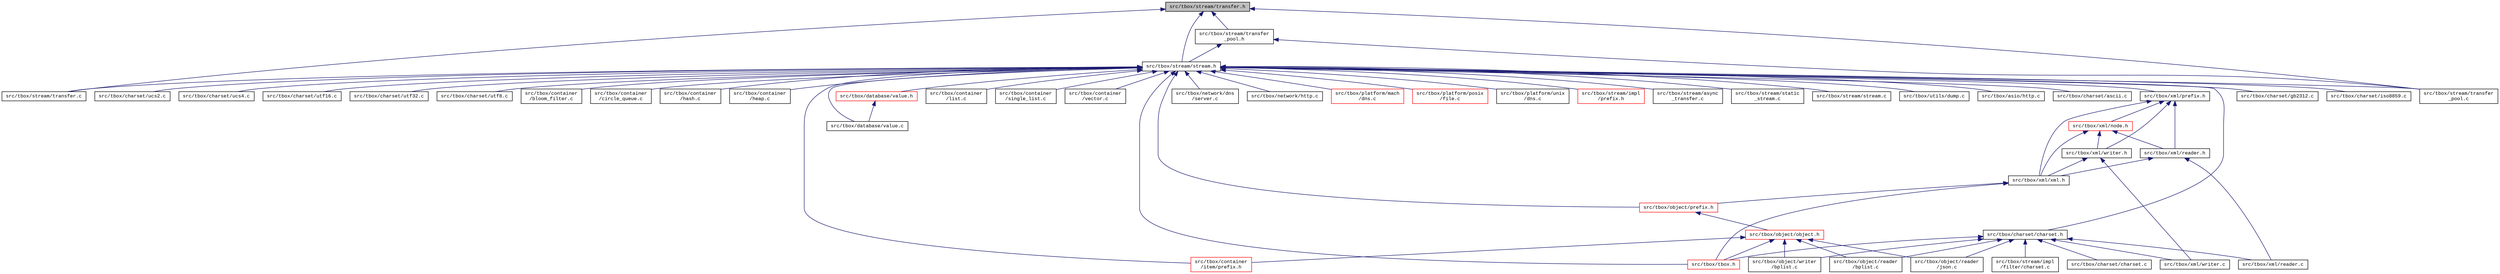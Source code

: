 digraph "src/tbox/stream/transfer.h"
{
  edge [fontname="CourierNew",fontsize="10",labelfontname="CourierNew",labelfontsize="10"];
  node [fontname="CourierNew",fontsize="10",shape=record];
  Node1 [label="src/tbox/stream/transfer.h",height=0.2,width=0.4,color="black", fillcolor="grey75", style="filled" fontcolor="black"];
  Node1 -> Node2 [dir="back",color="midnightblue",fontsize="10",style="solid",fontname="CourierNew"];
  Node2 [label="src/tbox/stream/stream.h",height=0.2,width=0.4,color="black", fillcolor="white", style="filled",URL="$d8/d95/stream_8h.html"];
  Node2 -> Node3 [dir="back",color="midnightblue",fontsize="10",style="solid",fontname="CourierNew"];
  Node3 [label="src/tbox/asio/http.c",height=0.2,width=0.4,color="black", fillcolor="white", style="filled",URL="$dc/d2c/asio_2http_8c_source.html"];
  Node2 -> Node4 [dir="back",color="midnightblue",fontsize="10",style="solid",fontname="CourierNew"];
  Node4 [label="src/tbox/charset/ascii.c",height=0.2,width=0.4,color="black", fillcolor="white", style="filled",URL="$df/dfa/ascii_8c.html"];
  Node2 -> Node5 [dir="back",color="midnightblue",fontsize="10",style="solid",fontname="CourierNew"];
  Node5 [label="src/tbox/charset/charset.h",height=0.2,width=0.4,color="black", fillcolor="white", style="filled",URL="$d5/dae/charset_8h.html"];
  Node5 -> Node6 [dir="back",color="midnightblue",fontsize="10",style="solid",fontname="CourierNew"];
  Node6 [label="src/tbox/charset/charset.c",height=0.2,width=0.4,color="black", fillcolor="white", style="filled",URL="$db/d0c/charset_2charset_8c_source.html"];
  Node5 -> Node7 [dir="back",color="midnightblue",fontsize="10",style="solid",fontname="CourierNew"];
  Node7 [label="src/tbox/object/reader\l/bplist.c",height=0.2,width=0.4,color="black", fillcolor="white", style="filled",URL="$de/de8/reader_2bplist_8c_source.html"];
  Node5 -> Node8 [dir="back",color="midnightblue",fontsize="10",style="solid",fontname="CourierNew"];
  Node8 [label="src/tbox/object/reader\l/json.c",height=0.2,width=0.4,color="black", fillcolor="white", style="filled",URL="$dc/d4c/reader_2json_8c_source.html"];
  Node5 -> Node9 [dir="back",color="midnightblue",fontsize="10",style="solid",fontname="CourierNew"];
  Node9 [label="src/tbox/object/writer\l/bplist.c",height=0.2,width=0.4,color="black", fillcolor="white", style="filled",URL="$d2/d54/writer_2bplist_8c_source.html"];
  Node5 -> Node10 [dir="back",color="midnightblue",fontsize="10",style="solid",fontname="CourierNew"];
  Node10 [label="src/tbox/stream/impl\l/filter/charset.c",height=0.2,width=0.4,color="black", fillcolor="white", style="filled",URL="$da/d1d/stream_2impl_2filter_2charset_8c_source.html"];
  Node5 -> Node11 [dir="back",color="midnightblue",fontsize="10",style="solid",fontname="CourierNew"];
  Node11 [label="src/tbox/tbox.h",height=0.2,width=0.4,color="red", fillcolor="white", style="filled",URL="$da/dec/tbox_8h.html"];
  Node5 -> Node12 [dir="back",color="midnightblue",fontsize="10",style="solid",fontname="CourierNew"];
  Node12 [label="src/tbox/xml/reader.c",height=0.2,width=0.4,color="black", fillcolor="white", style="filled",URL="$d4/d31/xml_2reader_8c_source.html"];
  Node5 -> Node13 [dir="back",color="midnightblue",fontsize="10",style="solid",fontname="CourierNew"];
  Node13 [label="src/tbox/xml/writer.c",height=0.2,width=0.4,color="black", fillcolor="white", style="filled",URL="$d6/d41/xml_2writer_8c_source.html"];
  Node2 -> Node14 [dir="back",color="midnightblue",fontsize="10",style="solid",fontname="CourierNew"];
  Node14 [label="src/tbox/charset/gb2312.c",height=0.2,width=0.4,color="black", fillcolor="white", style="filled",URL="$d3/d03/gb2312_8c.html"];
  Node2 -> Node15 [dir="back",color="midnightblue",fontsize="10",style="solid",fontname="CourierNew"];
  Node15 [label="src/tbox/charset/iso8859.c",height=0.2,width=0.4,color="black", fillcolor="white", style="filled",URL="$d6/de2/iso8859_8c.html"];
  Node2 -> Node16 [dir="back",color="midnightblue",fontsize="10",style="solid",fontname="CourierNew"];
  Node16 [label="src/tbox/charset/ucs2.c",height=0.2,width=0.4,color="black", fillcolor="white", style="filled",URL="$d2/d58/ucs2_8c.html"];
  Node2 -> Node17 [dir="back",color="midnightblue",fontsize="10",style="solid",fontname="CourierNew"];
  Node17 [label="src/tbox/charset/ucs4.c",height=0.2,width=0.4,color="black", fillcolor="white", style="filled",URL="$dd/d3a/ucs4_8c.html"];
  Node2 -> Node18 [dir="back",color="midnightblue",fontsize="10",style="solid",fontname="CourierNew"];
  Node18 [label="src/tbox/charset/utf16.c",height=0.2,width=0.4,color="black", fillcolor="white", style="filled",URL="$dc/d6e/utf16_8c.html"];
  Node2 -> Node19 [dir="back",color="midnightblue",fontsize="10",style="solid",fontname="CourierNew"];
  Node19 [label="src/tbox/charset/utf32.c",height=0.2,width=0.4,color="black", fillcolor="white", style="filled",URL="$d7/dcc/utf32_8c.html"];
  Node2 -> Node20 [dir="back",color="midnightblue",fontsize="10",style="solid",fontname="CourierNew"];
  Node20 [label="src/tbox/charset/utf8.c",height=0.2,width=0.4,color="black", fillcolor="white", style="filled",URL="$df/d51/utf8_8c.html"];
  Node2 -> Node21 [dir="back",color="midnightblue",fontsize="10",style="solid",fontname="CourierNew"];
  Node21 [label="src/tbox/container\l/bloom_filter.c",height=0.2,width=0.4,color="black", fillcolor="white", style="filled",URL="$dc/d02/bloom__filter_8c.html"];
  Node2 -> Node22 [dir="back",color="midnightblue",fontsize="10",style="solid",fontname="CourierNew"];
  Node22 [label="src/tbox/container\l/circle_queue.c",height=0.2,width=0.4,color="black", fillcolor="white", style="filled",URL="$da/d7e/circle__queue_8c.html"];
  Node2 -> Node23 [dir="back",color="midnightblue",fontsize="10",style="solid",fontname="CourierNew"];
  Node23 [label="src/tbox/container\l/hash.c",height=0.2,width=0.4,color="black", fillcolor="white", style="filled",URL="$d1/d04/hash_8c_source.html"];
  Node2 -> Node24 [dir="back",color="midnightblue",fontsize="10",style="solid",fontname="CourierNew"];
  Node24 [label="src/tbox/container\l/heap.c",height=0.2,width=0.4,color="black", fillcolor="white", style="filled",URL="$d2/d29/heap_8c.html"];
  Node2 -> Node25 [dir="back",color="midnightblue",fontsize="10",style="solid",fontname="CourierNew"];
  Node25 [label="src/tbox/xml/prefix.h",height=0.2,width=0.4,color="black", fillcolor="white", style="filled",URL="$d1/d9b/xml_2prefix_8h_source.html"];
  Node25 -> Node26 [dir="back",color="midnightblue",fontsize="10",style="solid",fontname="CourierNew"];
  Node26 [label="src/tbox/xml/xml.h",height=0.2,width=0.4,color="black", fillcolor="white", style="filled",URL="$de/dcb/xml_2xml_8h_source.html"];
  Node26 -> Node27 [dir="back",color="midnightblue",fontsize="10",style="solid",fontname="CourierNew"];
  Node27 [label="src/tbox/object/prefix.h",height=0.2,width=0.4,color="red", fillcolor="white", style="filled",URL="$d7/d74/object_2prefix_8h_source.html"];
  Node27 -> Node28 [dir="back",color="midnightblue",fontsize="10",style="solid",fontname="CourierNew"];
  Node28 [label="src/tbox/object/object.h",height=0.2,width=0.4,color="red", fillcolor="white", style="filled",URL="$de/d10/object_8h.html"];
  Node28 -> Node29 [dir="back",color="midnightblue",fontsize="10",style="solid",fontname="CourierNew"];
  Node29 [label="src/tbox/container\l/item/prefix.h",height=0.2,width=0.4,color="red", fillcolor="white", style="filled",URL="$df/d6e/container_2item_2prefix_8h_source.html"];
  Node28 -> Node7 [dir="back",color="midnightblue",fontsize="10",style="solid",fontname="CourierNew"];
  Node28 -> Node8 [dir="back",color="midnightblue",fontsize="10",style="solid",fontname="CourierNew"];
  Node28 -> Node9 [dir="back",color="midnightblue",fontsize="10",style="solid",fontname="CourierNew"];
  Node28 -> Node11 [dir="back",color="midnightblue",fontsize="10",style="solid",fontname="CourierNew"];
  Node26 -> Node11 [dir="back",color="midnightblue",fontsize="10",style="solid",fontname="CourierNew"];
  Node25 -> Node30 [dir="back",color="midnightblue",fontsize="10",style="solid",fontname="CourierNew"];
  Node30 [label="src/tbox/xml/node.h",height=0.2,width=0.4,color="red", fillcolor="white", style="filled",URL="$d1/d77/node_8h.html"];
  Node30 -> Node26 [dir="back",color="midnightblue",fontsize="10",style="solid",fontname="CourierNew"];
  Node30 -> Node31 [dir="back",color="midnightblue",fontsize="10",style="solid",fontname="CourierNew"];
  Node31 [label="src/tbox/xml/reader.h",height=0.2,width=0.4,color="black", fillcolor="white", style="filled",URL="$db/dba/xml_2reader_8h_source.html"];
  Node31 -> Node26 [dir="back",color="midnightblue",fontsize="10",style="solid",fontname="CourierNew"];
  Node31 -> Node12 [dir="back",color="midnightblue",fontsize="10",style="solid",fontname="CourierNew"];
  Node30 -> Node32 [dir="back",color="midnightblue",fontsize="10",style="solid",fontname="CourierNew"];
  Node32 [label="src/tbox/xml/writer.h",height=0.2,width=0.4,color="black", fillcolor="white", style="filled",URL="$db/dae/xml_2writer_8h_source.html"];
  Node32 -> Node26 [dir="back",color="midnightblue",fontsize="10",style="solid",fontname="CourierNew"];
  Node32 -> Node13 [dir="back",color="midnightblue",fontsize="10",style="solid",fontname="CourierNew"];
  Node25 -> Node31 [dir="back",color="midnightblue",fontsize="10",style="solid",fontname="CourierNew"];
  Node25 -> Node32 [dir="back",color="midnightblue",fontsize="10",style="solid",fontname="CourierNew"];
  Node2 -> Node27 [dir="back",color="midnightblue",fontsize="10",style="solid",fontname="CourierNew"];
  Node2 -> Node29 [dir="back",color="midnightblue",fontsize="10",style="solid",fontname="CourierNew"];
  Node2 -> Node33 [dir="back",color="midnightblue",fontsize="10",style="solid",fontname="CourierNew"];
  Node33 [label="src/tbox/container\l/list.c",height=0.2,width=0.4,color="black", fillcolor="white", style="filled",URL="$d7/d40/list_8c.html"];
  Node2 -> Node34 [dir="back",color="midnightblue",fontsize="10",style="solid",fontname="CourierNew"];
  Node34 [label="src/tbox/container\l/single_list.c",height=0.2,width=0.4,color="black", fillcolor="white", style="filled",URL="$d6/dc3/single__list_8c.html"];
  Node2 -> Node35 [dir="back",color="midnightblue",fontsize="10",style="solid",fontname="CourierNew"];
  Node35 [label="src/tbox/container\l/vector.c",height=0.2,width=0.4,color="black", fillcolor="white", style="filled",URL="$df/dfa/vector_8c.html"];
  Node2 -> Node36 [dir="back",color="midnightblue",fontsize="10",style="solid",fontname="CourierNew"];
  Node36 [label="src/tbox/database/value.h",height=0.2,width=0.4,color="red", fillcolor="white", style="filled",URL="$d4/d3f/value_8h.html"];
  Node36 -> Node37 [dir="back",color="midnightblue",fontsize="10",style="solid",fontname="CourierNew"];
  Node37 [label="src/tbox/database/value.c",height=0.2,width=0.4,color="black", fillcolor="white", style="filled",URL="$d7/dc0/value_8c.html"];
  Node2 -> Node37 [dir="back",color="midnightblue",fontsize="10",style="solid",fontname="CourierNew"];
  Node2 -> Node38 [dir="back",color="midnightblue",fontsize="10",style="solid",fontname="CourierNew"];
  Node38 [label="src/tbox/network/dns\l/server.c",height=0.2,width=0.4,color="black", fillcolor="white", style="filled",URL="$d1/d20/server_8c.html"];
  Node2 -> Node39 [dir="back",color="midnightblue",fontsize="10",style="solid",fontname="CourierNew"];
  Node39 [label="src/tbox/network/http.c",height=0.2,width=0.4,color="black", fillcolor="white", style="filled",URL="$d1/daa/network_2http_8c_source.html"];
  Node2 -> Node40 [dir="back",color="midnightblue",fontsize="10",style="solid",fontname="CourierNew"];
  Node40 [label="src/tbox/platform/mach\l/dns.c",height=0.2,width=0.4,color="red", fillcolor="white", style="filled",URL="$d2/d5c/platform_2mach_2dns_8c_source.html"];
  Node2 -> Node41 [dir="back",color="midnightblue",fontsize="10",style="solid",fontname="CourierNew"];
  Node41 [label="src/tbox/platform/posix\l/file.c",height=0.2,width=0.4,color="red", fillcolor="white", style="filled",URL="$d7/d21/platform_2posix_2file_8c_source.html"];
  Node2 -> Node42 [dir="back",color="midnightblue",fontsize="10",style="solid",fontname="CourierNew"];
  Node42 [label="src/tbox/platform/unix\l/dns.c",height=0.2,width=0.4,color="black", fillcolor="white", style="filled",URL="$d1/de4/platform_2unix_2dns_8c_source.html"];
  Node2 -> Node43 [dir="back",color="midnightblue",fontsize="10",style="solid",fontname="CourierNew"];
  Node43 [label="src/tbox/stream/impl\l/prefix.h",height=0.2,width=0.4,color="red", fillcolor="white", style="filled",URL="$dc/dd3/stream_2impl_2prefix_8h_source.html"];
  Node2 -> Node44 [dir="back",color="midnightblue",fontsize="10",style="solid",fontname="CourierNew"];
  Node44 [label="src/tbox/stream/async\l_transfer.c",height=0.2,width=0.4,color="black", fillcolor="white", style="filled",URL="$df/dbf/async__transfer_8c.html"];
  Node2 -> Node45 [dir="back",color="midnightblue",fontsize="10",style="solid",fontname="CourierNew"];
  Node45 [label="src/tbox/stream/static\l_stream.c",height=0.2,width=0.4,color="black", fillcolor="white", style="filled",URL="$df/d8a/static__stream_8c.html"];
  Node2 -> Node46 [dir="back",color="midnightblue",fontsize="10",style="solid",fontname="CourierNew"];
  Node46 [label="src/tbox/stream/stream.c",height=0.2,width=0.4,color="black", fillcolor="white", style="filled",URL="$d8/d4d/stream_8c.html"];
  Node2 -> Node47 [dir="back",color="midnightblue",fontsize="10",style="solid",fontname="CourierNew"];
  Node47 [label="src/tbox/stream/transfer.c",height=0.2,width=0.4,color="black", fillcolor="white", style="filled",URL="$d2/d27/transfer_8c.html"];
  Node2 -> Node48 [dir="back",color="midnightblue",fontsize="10",style="solid",fontname="CourierNew"];
  Node48 [label="src/tbox/stream/transfer\l_pool.c",height=0.2,width=0.4,color="black", fillcolor="white", style="filled",URL="$d0/d9e/transfer__pool_8c.html"];
  Node2 -> Node11 [dir="back",color="midnightblue",fontsize="10",style="solid",fontname="CourierNew"];
  Node2 -> Node49 [dir="back",color="midnightblue",fontsize="10",style="solid",fontname="CourierNew"];
  Node49 [label="src/tbox/utils/dump.c",height=0.2,width=0.4,color="black", fillcolor="white", style="filled",URL="$df/d75/dump_8c.html"];
  Node1 -> Node50 [dir="back",color="midnightblue",fontsize="10",style="solid",fontname="CourierNew"];
  Node50 [label="src/tbox/stream/transfer\l_pool.h",height=0.2,width=0.4,color="black", fillcolor="white", style="filled",URL="$d0/dc6/transfer__pool_8h.html"];
  Node50 -> Node2 [dir="back",color="midnightblue",fontsize="10",style="solid",fontname="CourierNew"];
  Node50 -> Node48 [dir="back",color="midnightblue",fontsize="10",style="solid",fontname="CourierNew"];
  Node1 -> Node47 [dir="back",color="midnightblue",fontsize="10",style="solid",fontname="CourierNew"];
  Node1 -> Node48 [dir="back",color="midnightblue",fontsize="10",style="solid",fontname="CourierNew"];
}
